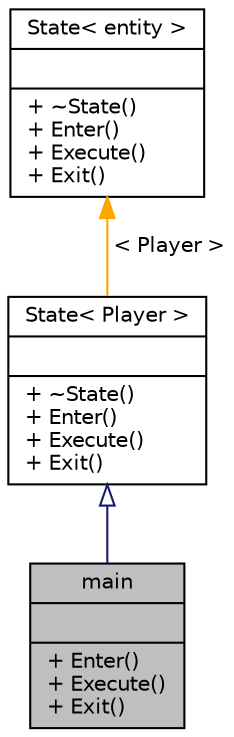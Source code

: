 digraph "main"
{
 // LATEX_PDF_SIZE
  edge [fontname="Helvetica",fontsize="10",labelfontname="Helvetica",labelfontsize="10"];
  node [fontname="Helvetica",fontsize="10",shape=record];
  Node1 [label="{main\n||+ Enter()\l+ Execute()\l+ Exit()\l}",height=0.2,width=0.4,color="black", fillcolor="grey75", style="filled", fontcolor="black",tooltip="A derived class that inherits from the state class. Represents the main state of the Player FSM."];
  Node2 -> Node1 [dir="back",color="midnightblue",fontsize="10",style="solid",arrowtail="onormal",fontname="Helvetica"];
  Node2 [label="{State\< Player \>\n||+ ~State()\l+ Enter()\l+ Execute()\l+ Exit()\l}",height=0.2,width=0.4,color="black", fillcolor="white", style="filled",URL="$class_state.html",tooltip=" "];
  Node3 -> Node2 [dir="back",color="orange",fontsize="10",style="solid",label=" \< Player \>" ,fontname="Helvetica"];
  Node3 [label="{State\< entity \>\n||+ ~State()\l+ Enter()\l+ Execute()\l+ Exit()\l}",height=0.2,width=0.4,color="black", fillcolor="white", style="filled",URL="$class_state.html",tooltip=" "];
}
